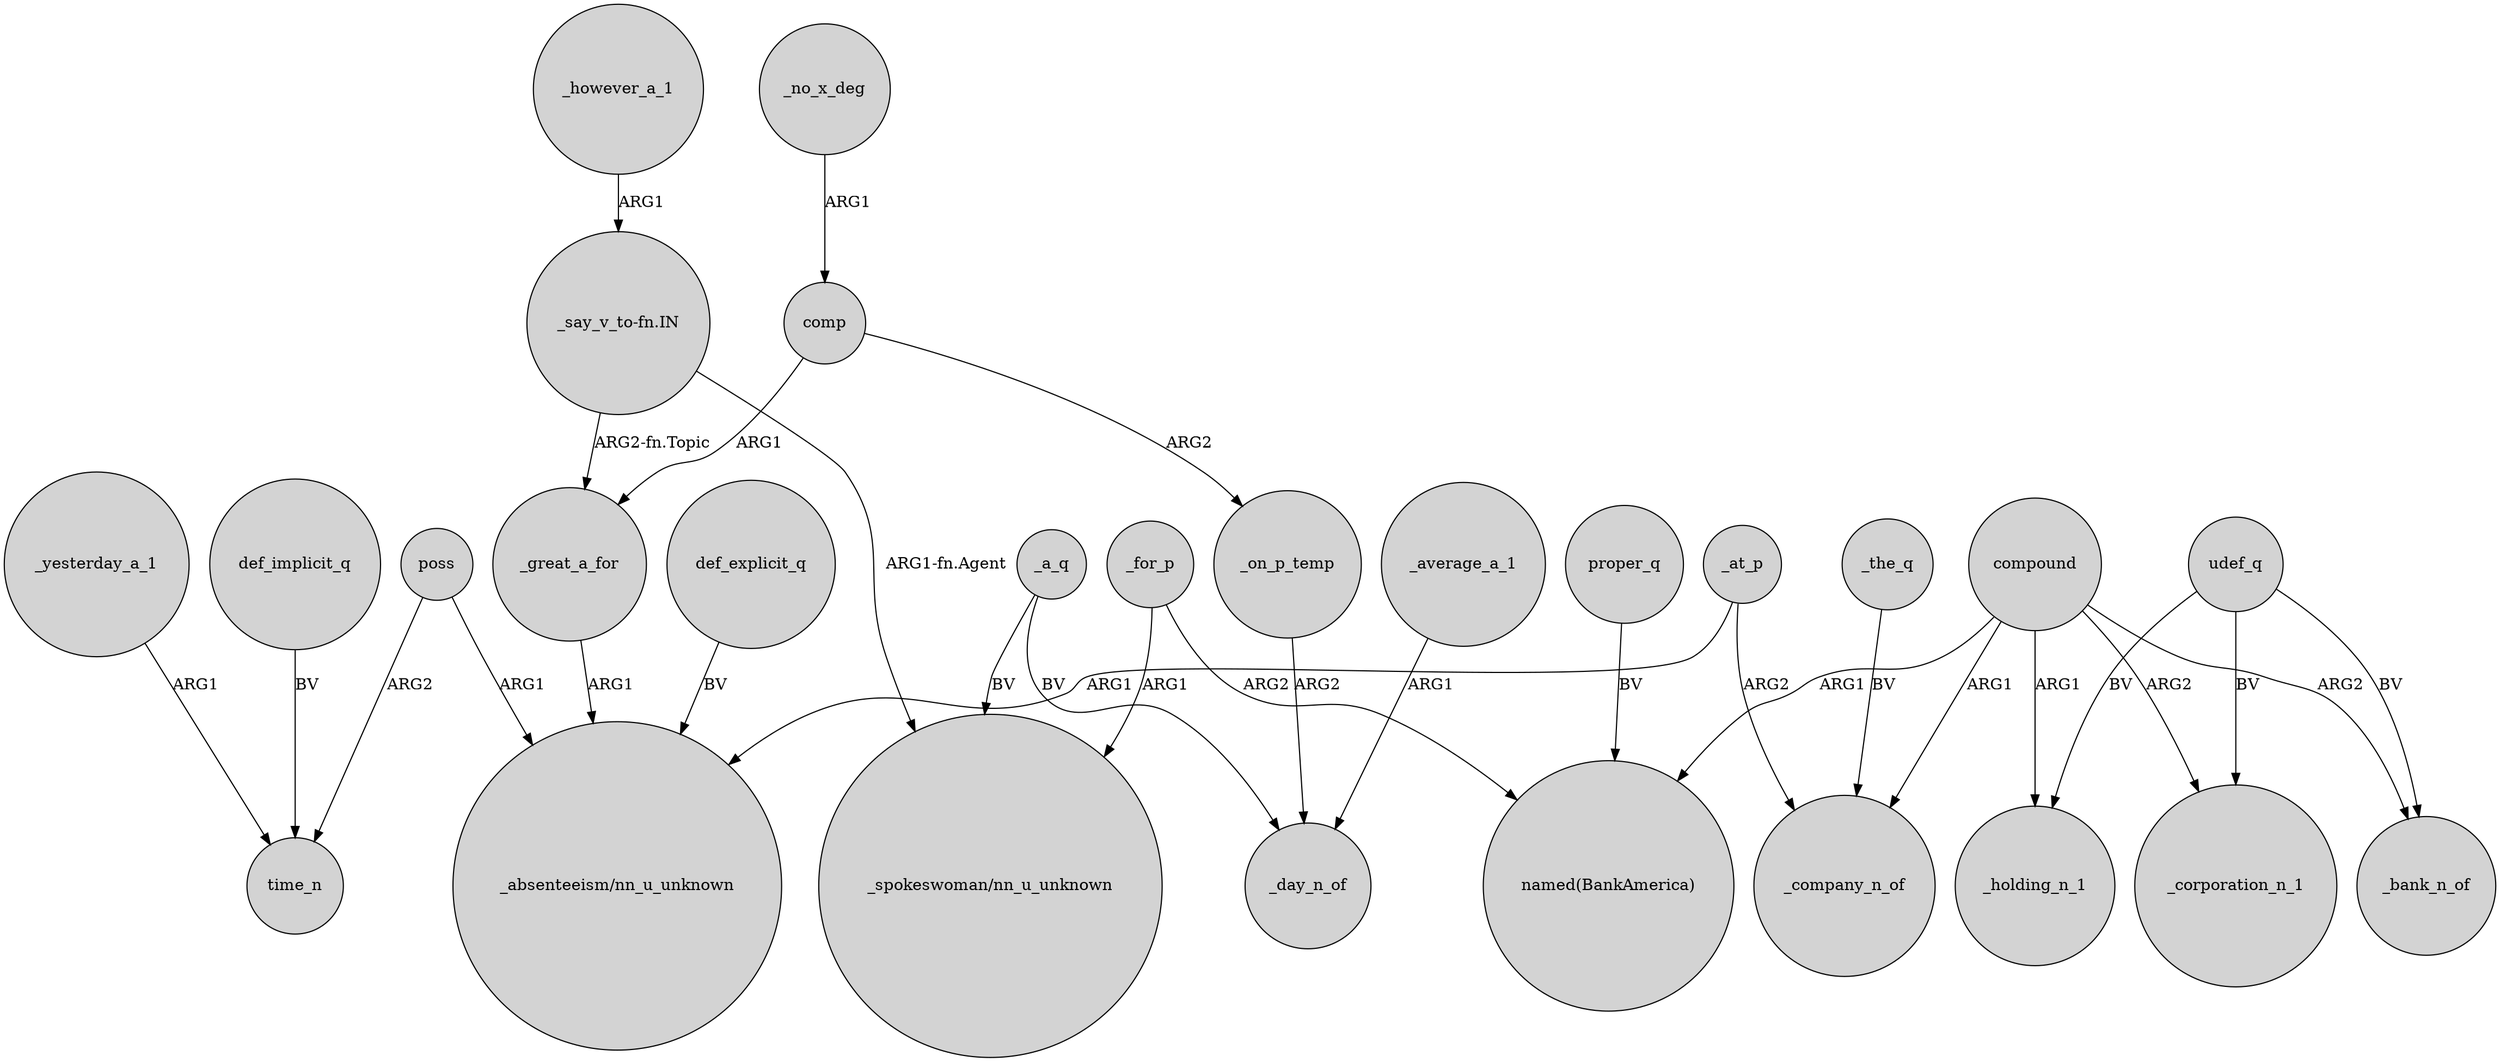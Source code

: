 digraph {
	node [shape=circle style=filled]
	_yesterday_a_1 -> time_n [label=ARG1]
	compound -> _bank_n_of [label=ARG2]
	"_say_v_to-fn.IN" -> _great_a_for [label="ARG2-fn.Topic"]
	poss -> "_absenteeism/nn_u_unknown" [label=ARG1]
	_a_q -> "_spokeswoman/nn_u_unknown" [label=BV]
	compound -> _corporation_n_1 [label=ARG2]
	_no_x_deg -> comp [label=ARG1]
	poss -> time_n [label=ARG2]
	compound -> "named(BankAmerica)" [label=ARG1]
	_however_a_1 -> "_say_v_to-fn.IN" [label=ARG1]
	compound -> _holding_n_1 [label=ARG1]
	comp -> _great_a_for [label=ARG1]
	_the_q -> _company_n_of [label=BV]
	_great_a_for -> "_absenteeism/nn_u_unknown" [label=ARG1]
	compound -> _company_n_of [label=ARG1]
	udef_q -> _corporation_n_1 [label=BV]
	_for_p -> "_spokeswoman/nn_u_unknown" [label=ARG1]
	_a_q -> _day_n_of [label=BV]
	"_say_v_to-fn.IN" -> "_spokeswoman/nn_u_unknown" [label="ARG1-fn.Agent"]
	_average_a_1 -> _day_n_of [label=ARG1]
	udef_q -> _bank_n_of [label=BV]
	_for_p -> "named(BankAmerica)" [label=ARG2]
	proper_q -> "named(BankAmerica)" [label=BV]
	udef_q -> _holding_n_1 [label=BV]
	def_explicit_q -> "_absenteeism/nn_u_unknown" [label=BV]
	_at_p -> "_absenteeism/nn_u_unknown" [label=ARG1]
	comp -> _on_p_temp [label=ARG2]
	_on_p_temp -> _day_n_of [label=ARG2]
	_at_p -> _company_n_of [label=ARG2]
	def_implicit_q -> time_n [label=BV]
}

